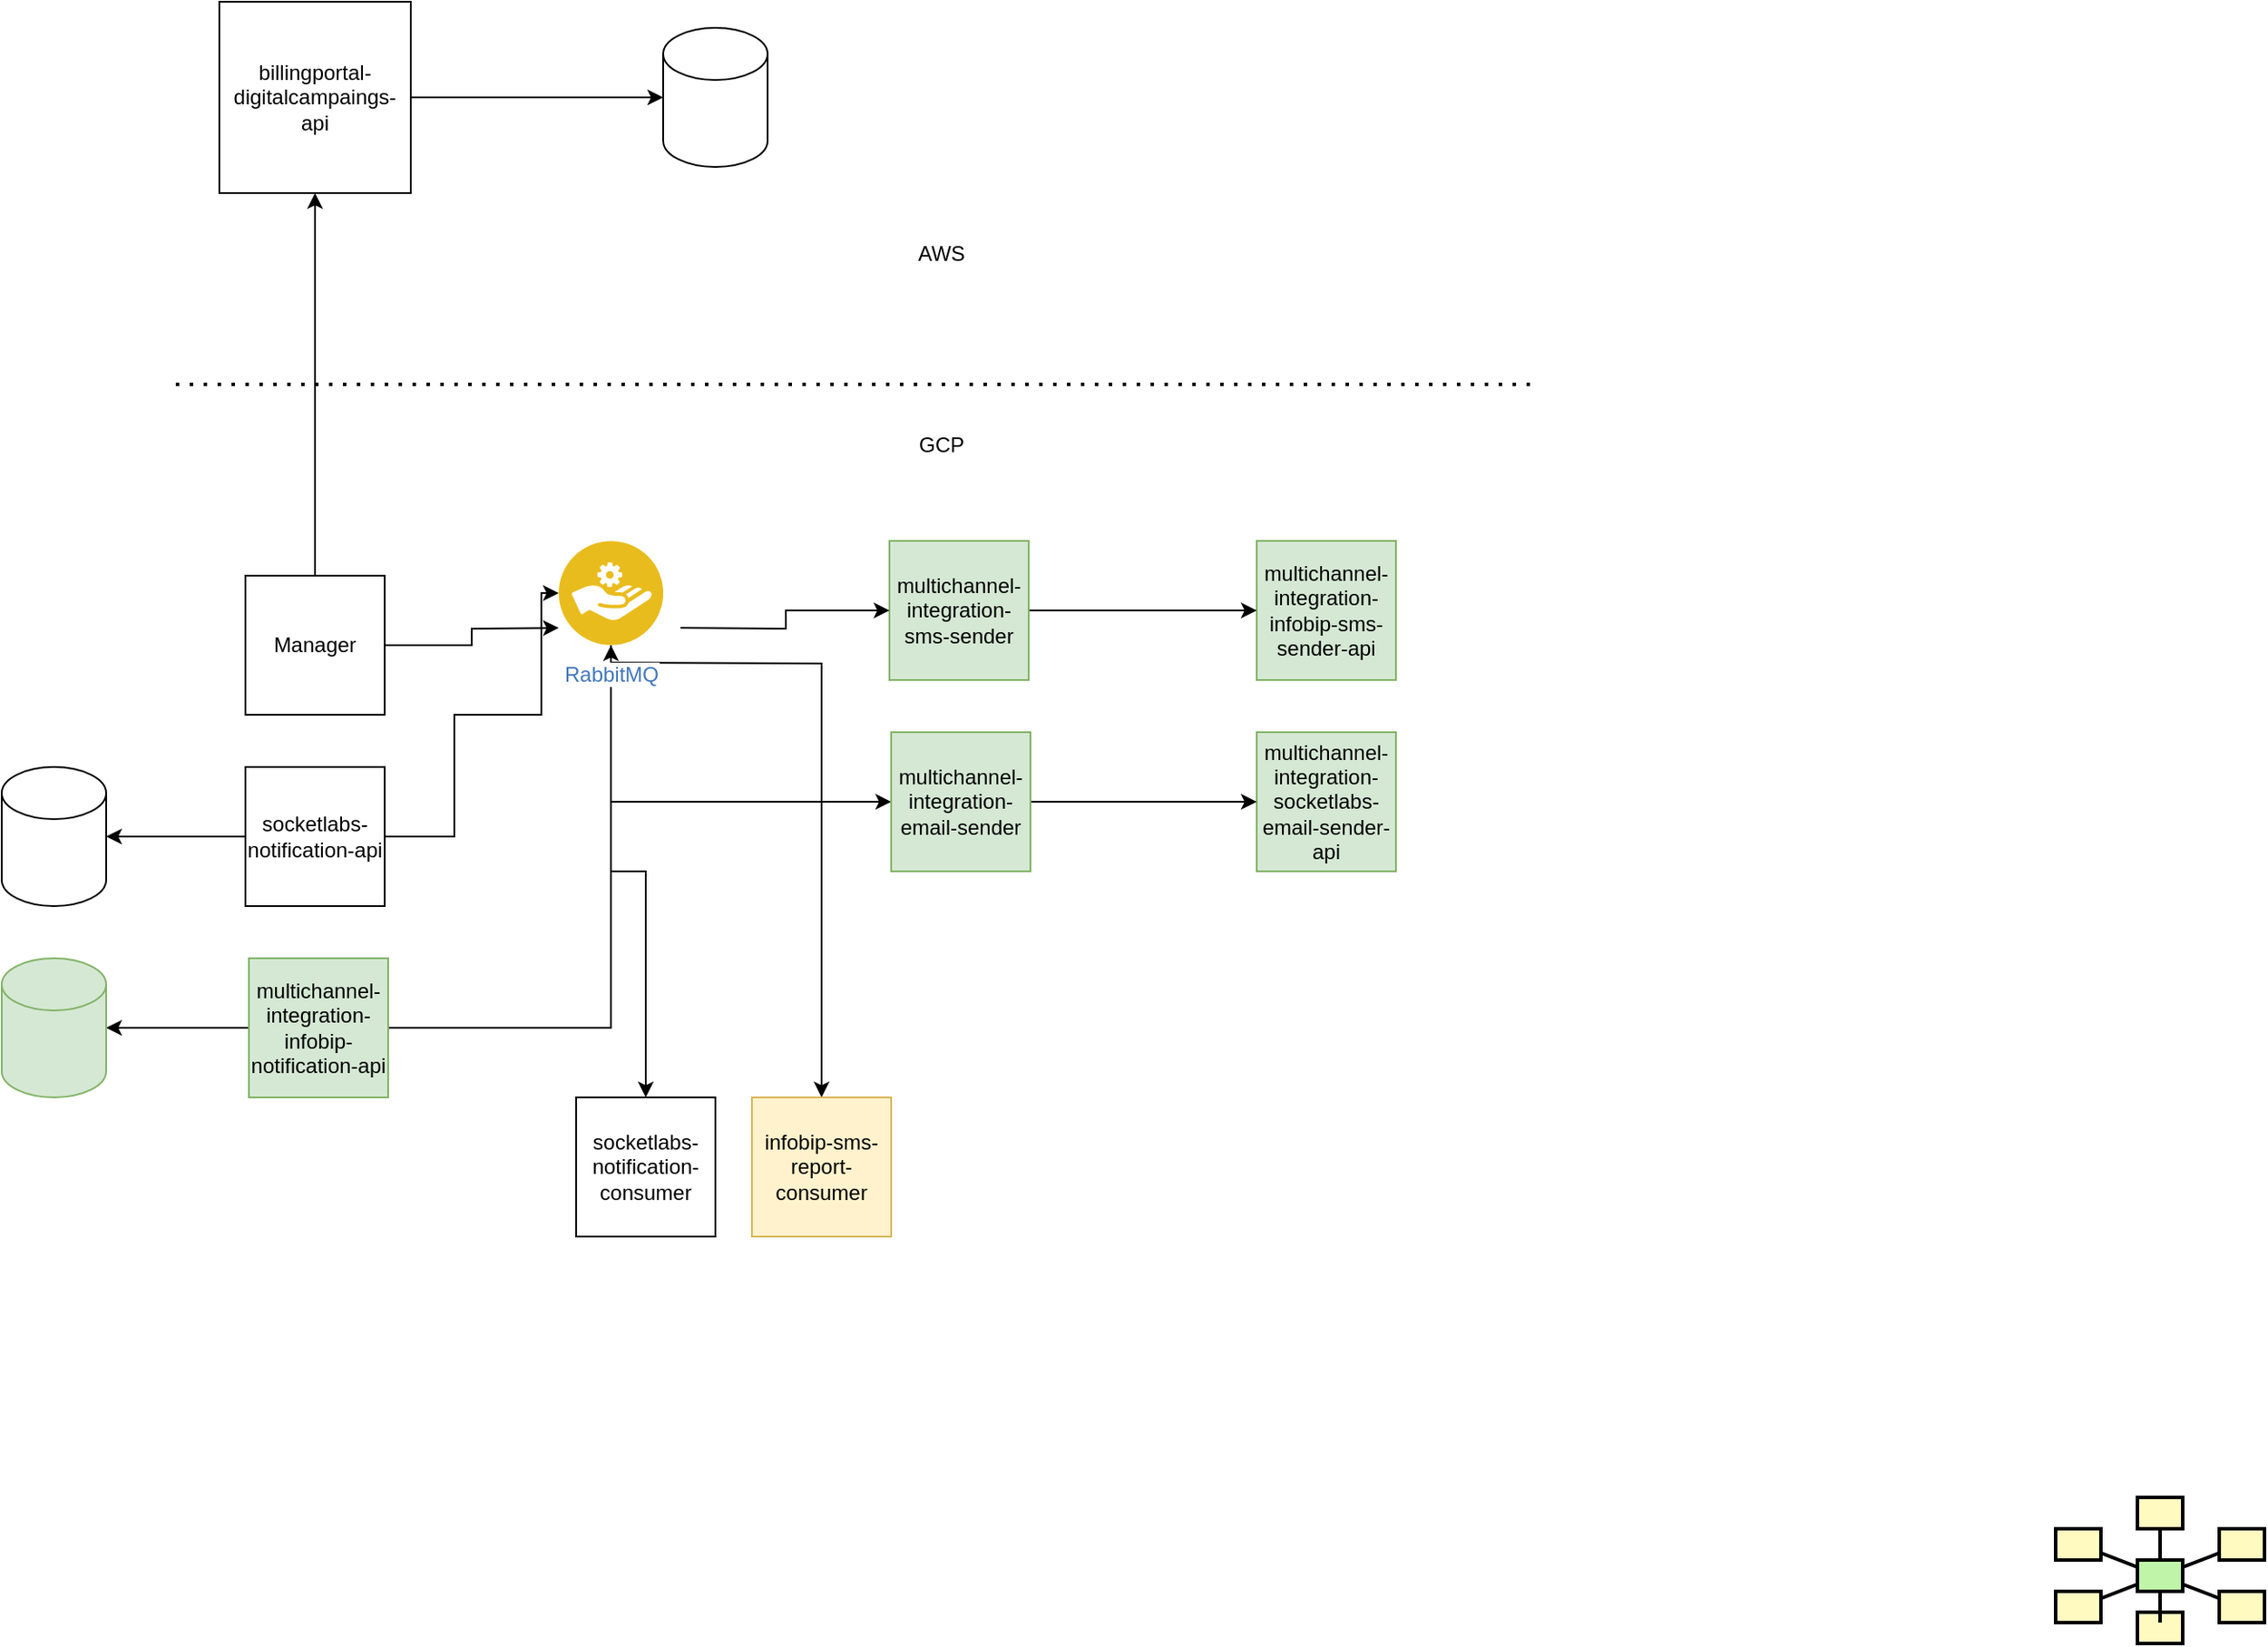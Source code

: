 <mxfile version="16.5.6" type="github">
  <diagram id="TXDNzBFO56J-YI6divBh" name="Page-1">
    <mxGraphModel dx="2200" dy="1905" grid="1" gridSize="10" guides="1" tooltips="1" connect="1" arrows="1" fold="1" page="1" pageScale="1" pageWidth="850" pageHeight="1100" math="0" shadow="0">
      <root>
        <mxCell id="0" />
        <mxCell id="1" parent="0" />
        <mxCell id="vqhlufGFlDq_QipqF_gs-1" value="multichannel-integration-infobip-sms-sender-api" style="whiteSpace=wrap;html=1;aspect=fixed;fillColor=#d5e8d4;strokeColor=#82b366;" vertex="1" parent="1">
          <mxGeometry x="661" y="110" width="80" height="80" as="geometry" />
        </mxCell>
        <mxCell id="vqhlufGFlDq_QipqF_gs-5" style="edgeStyle=orthogonalEdgeStyle;rounded=0;orthogonalLoop=1;jettySize=auto;html=1;" edge="1" parent="1" source="vqhlufGFlDq_QipqF_gs-2" target="vqhlufGFlDq_QipqF_gs-1">
          <mxGeometry relative="1" as="geometry" />
        </mxCell>
        <mxCell id="vqhlufGFlDq_QipqF_gs-2" value="multichannel-integration-sms-sender" style="whiteSpace=wrap;html=1;aspect=fixed;fillColor=#d5e8d4;strokeColor=#82b366;" vertex="1" parent="1">
          <mxGeometry x="450" y="110" width="80" height="80" as="geometry" />
        </mxCell>
        <mxCell id="vqhlufGFlDq_QipqF_gs-4" style="edgeStyle=orthogonalEdgeStyle;rounded=0;orthogonalLoop=1;jettySize=auto;html=1;exitX=0;exitY=0;exitDx=90;exitDy=0;exitPerimeter=0;" edge="1" parent="1" target="vqhlufGFlDq_QipqF_gs-2">
          <mxGeometry relative="1" as="geometry">
            <mxPoint x="330" y="160" as="sourcePoint" />
          </mxGeometry>
        </mxCell>
        <mxCell id="vqhlufGFlDq_QipqF_gs-15" style="edgeStyle=orthogonalEdgeStyle;rounded=0;orthogonalLoop=1;jettySize=auto;html=1;" edge="1" parent="1" target="vqhlufGFlDq_QipqF_gs-14">
          <mxGeometry relative="1" as="geometry">
            <mxPoint x="290" y="180" as="sourcePoint" />
            <Array as="points">
              <mxPoint x="290" y="260" />
            </Array>
          </mxGeometry>
        </mxCell>
        <mxCell id="vqhlufGFlDq_QipqF_gs-24" style="edgeStyle=orthogonalEdgeStyle;rounded=0;orthogonalLoop=1;jettySize=auto;html=1;" edge="1" parent="1" target="vqhlufGFlDq_QipqF_gs-23">
          <mxGeometry relative="1" as="geometry">
            <mxPoint x="290" y="180" as="sourcePoint" />
          </mxGeometry>
        </mxCell>
        <mxCell id="vqhlufGFlDq_QipqF_gs-7" style="edgeStyle=orthogonalEdgeStyle;rounded=0;orthogonalLoop=1;jettySize=auto;html=1;entryX=0;entryY=0;entryDx=20;entryDy=0;entryPerimeter=0;" edge="1" parent="1" source="vqhlufGFlDq_QipqF_gs-6">
          <mxGeometry relative="1" as="geometry">
            <mxPoint x="260" y="160" as="targetPoint" />
          </mxGeometry>
        </mxCell>
        <mxCell id="vqhlufGFlDq_QipqF_gs-11" style="edgeStyle=orthogonalEdgeStyle;rounded=0;orthogonalLoop=1;jettySize=auto;html=1;" edge="1" parent="1" source="vqhlufGFlDq_QipqF_gs-6" target="vqhlufGFlDq_QipqF_gs-8">
          <mxGeometry relative="1" as="geometry" />
        </mxCell>
        <mxCell id="vqhlufGFlDq_QipqF_gs-6" value="Manager" style="whiteSpace=wrap;html=1;aspect=fixed;" vertex="1" parent="1">
          <mxGeometry x="80" y="130" width="80" height="80" as="geometry" />
        </mxCell>
        <mxCell id="vqhlufGFlDq_QipqF_gs-10" style="edgeStyle=orthogonalEdgeStyle;rounded=0;orthogonalLoop=1;jettySize=auto;html=1;" edge="1" parent="1" source="vqhlufGFlDq_QipqF_gs-8" target="vqhlufGFlDq_QipqF_gs-9">
          <mxGeometry relative="1" as="geometry" />
        </mxCell>
        <mxCell id="vqhlufGFlDq_QipqF_gs-8" value="billingportal-digitalcampaings-api" style="whiteSpace=wrap;html=1;aspect=fixed;" vertex="1" parent="1">
          <mxGeometry x="65" y="-200" width="110" height="110" as="geometry" />
        </mxCell>
        <mxCell id="vqhlufGFlDq_QipqF_gs-9" value="" style="shape=cylinder3;whiteSpace=wrap;html=1;boundedLbl=1;backgroundOutline=1;size=15;" vertex="1" parent="1">
          <mxGeometry x="320" y="-185" width="60" height="80" as="geometry" />
        </mxCell>
        <mxCell id="vqhlufGFlDq_QipqF_gs-12" value="multichannel-integration-socketlabs-email-sender-api" style="whiteSpace=wrap;html=1;aspect=fixed;fillColor=#d5e8d4;strokeColor=#82b366;" vertex="1" parent="1">
          <mxGeometry x="661" y="220" width="80" height="80" as="geometry" />
        </mxCell>
        <mxCell id="vqhlufGFlDq_QipqF_gs-59" style="edgeStyle=orthogonalEdgeStyle;rounded=0;orthogonalLoop=1;jettySize=auto;html=1;" edge="1" parent="1" source="vqhlufGFlDq_QipqF_gs-14" target="vqhlufGFlDq_QipqF_gs-12">
          <mxGeometry relative="1" as="geometry" />
        </mxCell>
        <mxCell id="vqhlufGFlDq_QipqF_gs-14" value="multichannel-integration-email-sender" style="whiteSpace=wrap;html=1;aspect=fixed;fillColor=#d5e8d4;strokeColor=#82b366;" vertex="1" parent="1">
          <mxGeometry x="451" y="220" width="80" height="80" as="geometry" />
        </mxCell>
        <mxCell id="vqhlufGFlDq_QipqF_gs-16" value="" style="endArrow=none;dashed=1;html=1;dashPattern=1 3;strokeWidth=2;rounded=0;" edge="1" parent="1">
          <mxGeometry width="50" height="50" relative="1" as="geometry">
            <mxPoint x="40" y="20" as="sourcePoint" />
            <mxPoint x="820" y="20" as="targetPoint" />
          </mxGeometry>
        </mxCell>
        <mxCell id="vqhlufGFlDq_QipqF_gs-17" value="AWS" style="text;html=1;strokeColor=none;fillColor=none;align=center;verticalAlign=middle;whiteSpace=wrap;rounded=0;" vertex="1" parent="1">
          <mxGeometry x="450" y="-70" width="60" height="30" as="geometry" />
        </mxCell>
        <mxCell id="vqhlufGFlDq_QipqF_gs-18" value="GCP" style="text;html=1;strokeColor=none;fillColor=none;align=center;verticalAlign=middle;whiteSpace=wrap;rounded=0;" vertex="1" parent="1">
          <mxGeometry x="450" y="40" width="60" height="30" as="geometry" />
        </mxCell>
        <mxCell id="vqhlufGFlDq_QipqF_gs-20" style="edgeStyle=orthogonalEdgeStyle;rounded=0;orthogonalLoop=1;jettySize=auto;html=1;" edge="1" parent="1" source="vqhlufGFlDq_QipqF_gs-19" target="vqhlufGFlDq_QipqF_gs-51">
          <mxGeometry relative="1" as="geometry">
            <mxPoint x="250" y="160" as="targetPoint" />
            <Array as="points">
              <mxPoint x="200" y="280" />
              <mxPoint x="200" y="210" />
              <mxPoint x="250" y="210" />
              <mxPoint x="250" y="140" />
            </Array>
          </mxGeometry>
        </mxCell>
        <mxCell id="vqhlufGFlDq_QipqF_gs-61" style="edgeStyle=orthogonalEdgeStyle;rounded=0;orthogonalLoop=1;jettySize=auto;html=1;" edge="1" parent="1" source="vqhlufGFlDq_QipqF_gs-19" target="vqhlufGFlDq_QipqF_gs-60">
          <mxGeometry relative="1" as="geometry" />
        </mxCell>
        <mxCell id="vqhlufGFlDq_QipqF_gs-19" value="socketlabs-notification-api" style="whiteSpace=wrap;html=1;aspect=fixed;" vertex="1" parent="1">
          <mxGeometry x="80" y="240" width="80" height="80" as="geometry" />
        </mxCell>
        <mxCell id="vqhlufGFlDq_QipqF_gs-22" style="edgeStyle=orthogonalEdgeStyle;rounded=0;orthogonalLoop=1;jettySize=auto;html=1;" edge="1" parent="1" source="vqhlufGFlDq_QipqF_gs-21" target="vqhlufGFlDq_QipqF_gs-51">
          <mxGeometry relative="1" as="geometry">
            <mxPoint x="290" y="180" as="targetPoint" />
          </mxGeometry>
        </mxCell>
        <mxCell id="vqhlufGFlDq_QipqF_gs-63" style="edgeStyle=orthogonalEdgeStyle;rounded=0;orthogonalLoop=1;jettySize=auto;html=1;" edge="1" parent="1" source="vqhlufGFlDq_QipqF_gs-21" target="vqhlufGFlDq_QipqF_gs-62">
          <mxGeometry relative="1" as="geometry" />
        </mxCell>
        <mxCell id="vqhlufGFlDq_QipqF_gs-21" value="multichannel-integration-infobip-notification-api" style="whiteSpace=wrap;html=1;aspect=fixed;fillColor=#d5e8d4;strokeColor=#82b366;" vertex="1" parent="1">
          <mxGeometry x="82" y="350" width="80" height="80" as="geometry" />
        </mxCell>
        <mxCell id="vqhlufGFlDq_QipqF_gs-23" value="infobip-sms-report-consumer" style="whiteSpace=wrap;html=1;aspect=fixed;fillColor=#fff2cc;strokeColor=#d6b656;" vertex="1" parent="1">
          <mxGeometry x="371" y="430" width="80" height="80" as="geometry" />
        </mxCell>
        <mxCell id="vqhlufGFlDq_QipqF_gs-38" value="" style="strokeWidth=2;dashed=0;align=center;fontSize=8;shape=rect;fillColor=#fffbc0;strokeColor=#000000;" vertex="1" parent="1">
          <mxGeometry x="1167" y="660" width="26" height="18" as="geometry" />
        </mxCell>
        <mxCell id="vqhlufGFlDq_QipqF_gs-39" value="" style="strokeWidth=2;dashed=0;align=center;fontSize=8;shape=rect;fillColor=#fffbc0;strokeColor=#000000;" vertex="1" parent="1">
          <mxGeometry x="1120" y="678" width="26" height="18" as="geometry" />
        </mxCell>
        <mxCell id="vqhlufGFlDq_QipqF_gs-40" value="" style="strokeWidth=2;dashed=0;align=center;fontSize=8;shape=rect;fillColor=#fffbc0;strokeColor=#000000;" vertex="1" parent="1">
          <mxGeometry x="1214" y="678" width="26" height="18" as="geometry" />
        </mxCell>
        <mxCell id="vqhlufGFlDq_QipqF_gs-41" value="" style="strokeWidth=2;dashed=0;align=center;fontSize=8;shape=rect;fillColor=#fffbc0;strokeColor=#000000;" vertex="1" parent="1">
          <mxGeometry x="1120" y="714" width="26" height="18" as="geometry" />
        </mxCell>
        <mxCell id="vqhlufGFlDq_QipqF_gs-42" value="" style="strokeWidth=2;dashed=0;align=center;fontSize=8;shape=rect;fillColor=#fffbc0;strokeColor=#000000;" vertex="1" parent="1">
          <mxGeometry x="1214" y="714" width="26" height="18" as="geometry" />
        </mxCell>
        <mxCell id="vqhlufGFlDq_QipqF_gs-43" value="" style="strokeWidth=2;dashed=0;align=center;fontSize=8;shape=rect;fillColor=#fffbc0;strokeColor=#000000;" vertex="1" parent="1">
          <mxGeometry x="1167" y="726" width="26" height="18" as="geometry" />
        </mxCell>
        <mxCell id="vqhlufGFlDq_QipqF_gs-44" value="" style="strokeWidth=2;dashed=0;align=center;fontSize=8;shape=rect;fillColor=#c0f5a9;strokeColor=#000000;" vertex="1" parent="1">
          <mxGeometry x="1167" y="696" width="26" height="18" as="geometry" />
        </mxCell>
        <mxCell id="vqhlufGFlDq_QipqF_gs-45" value="" style="edgeStyle=none;endArrow=none;dashed=0;html=1;strokeWidth=2;rounded=0;" edge="1" source="vqhlufGFlDq_QipqF_gs-44" target="vqhlufGFlDq_QipqF_gs-38" parent="1">
          <mxGeometry relative="1" as="geometry" />
        </mxCell>
        <mxCell id="vqhlufGFlDq_QipqF_gs-46" value="" style="edgeStyle=none;endArrow=none;dashed=0;html=1;strokeWidth=2;rounded=0;" edge="1" source="vqhlufGFlDq_QipqF_gs-44" target="vqhlufGFlDq_QipqF_gs-39" parent="1">
          <mxGeometry relative="1" as="geometry" />
        </mxCell>
        <mxCell id="vqhlufGFlDq_QipqF_gs-47" value="" style="edgeStyle=none;endArrow=none;dashed=0;html=1;strokeWidth=2;rounded=0;" edge="1" source="vqhlufGFlDq_QipqF_gs-44" target="vqhlufGFlDq_QipqF_gs-40" parent="1">
          <mxGeometry relative="1" as="geometry" />
        </mxCell>
        <mxCell id="vqhlufGFlDq_QipqF_gs-48" value="" style="edgeStyle=none;endArrow=none;dashed=0;html=1;strokeWidth=2;rounded=0;" edge="1" source="vqhlufGFlDq_QipqF_gs-44" target="vqhlufGFlDq_QipqF_gs-41" parent="1">
          <mxGeometry relative="1" as="geometry" />
        </mxCell>
        <mxCell id="vqhlufGFlDq_QipqF_gs-49" value="" style="edgeStyle=none;endArrow=none;dashed=0;html=1;strokeWidth=2;rounded=0;" edge="1" source="vqhlufGFlDq_QipqF_gs-44" target="vqhlufGFlDq_QipqF_gs-42" parent="1">
          <mxGeometry relative="1" as="geometry" />
        </mxCell>
        <mxCell id="vqhlufGFlDq_QipqF_gs-50" value="" style="edgeStyle=none;endArrow=none;dashed=0;html=1;strokeWidth=2;rounded=0;" edge="1" source="vqhlufGFlDq_QipqF_gs-44" parent="1">
          <mxGeometry relative="1" as="geometry">
            <mxPoint x="1180" y="732" as="targetPoint" />
          </mxGeometry>
        </mxCell>
        <mxCell id="vqhlufGFlDq_QipqF_gs-53" style="edgeStyle=orthogonalEdgeStyle;rounded=0;orthogonalLoop=1;jettySize=auto;html=1;" edge="1" parent="1" source="vqhlufGFlDq_QipqF_gs-51" target="vqhlufGFlDq_QipqF_gs-52">
          <mxGeometry relative="1" as="geometry" />
        </mxCell>
        <mxCell id="vqhlufGFlDq_QipqF_gs-51" value="RabbitMQ&lt;br&gt;" style="aspect=fixed;perimeter=ellipsePerimeter;html=1;align=center;shadow=0;dashed=0;fontColor=#4277BB;labelBackgroundColor=#ffffff;fontSize=12;spacingTop=3;image;image=img/lib/ibm/applications/service_broker.svg;" vertex="1" parent="1">
          <mxGeometry x="260" y="110" width="60" height="60" as="geometry" />
        </mxCell>
        <mxCell id="vqhlufGFlDq_QipqF_gs-52" value="socketlabs-notification-consumer" style="whiteSpace=wrap;html=1;aspect=fixed;" vertex="1" parent="1">
          <mxGeometry x="270" y="430" width="80" height="80" as="geometry" />
        </mxCell>
        <mxCell id="vqhlufGFlDq_QipqF_gs-60" value="" style="shape=cylinder3;whiteSpace=wrap;html=1;boundedLbl=1;backgroundOutline=1;size=15;" vertex="1" parent="1">
          <mxGeometry x="-60" y="240" width="60" height="80" as="geometry" />
        </mxCell>
        <mxCell id="vqhlufGFlDq_QipqF_gs-62" value="" style="shape=cylinder3;whiteSpace=wrap;html=1;boundedLbl=1;backgroundOutline=1;size=15;fillColor=#d5e8d4;strokeColor=#82b366;" vertex="1" parent="1">
          <mxGeometry x="-60" y="350" width="60" height="80" as="geometry" />
        </mxCell>
      </root>
    </mxGraphModel>
  </diagram>
</mxfile>
